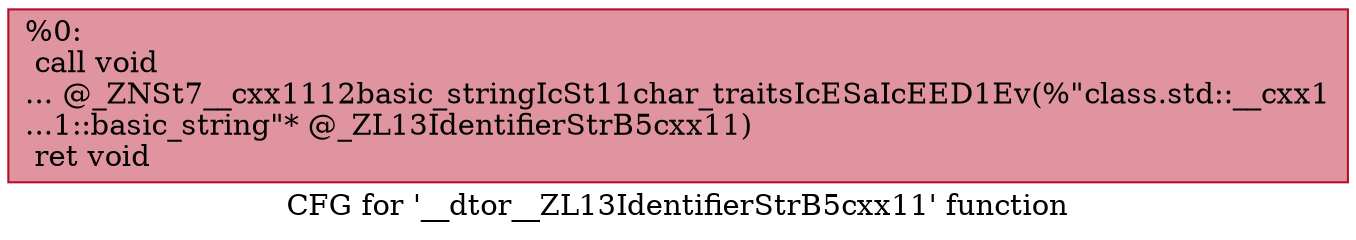 digraph "CFG for '__dtor__ZL13IdentifierStrB5cxx11' function" {
	label="CFG for '__dtor__ZL13IdentifierStrB5cxx11' function";

	Node0x1b8fe98e4a0 [shape=record,color="#b70d28ff", style=filled, fillcolor="#b70d2870",label="{%0:\l  call void\l... @_ZNSt7__cxx1112basic_stringIcSt11char_traitsIcESaIcEED1Ev(%\"class.std::__cxx1\l...1::basic_string\"* @_ZL13IdentifierStrB5cxx11)\l  ret void\l}"];
}
